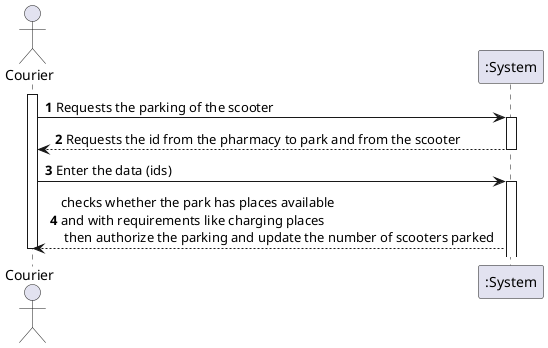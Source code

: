 @startuml
autonumber
actor "Courier" as COR

activate COR
COR -> ":System" : Requests the parking of the scooter
activate ":System"
":System" --> COR : Requests the id from the pharmacy to park and from the scooter
deactivate ":System"


COR -> ":System" : Enter the data (ids)
activate ":System"
":System" --> COR : checks whether the park has places available \nand with requirements like charging places\n then authorize the parking and update the number of scooters parked




deactivate COR
@enduml
